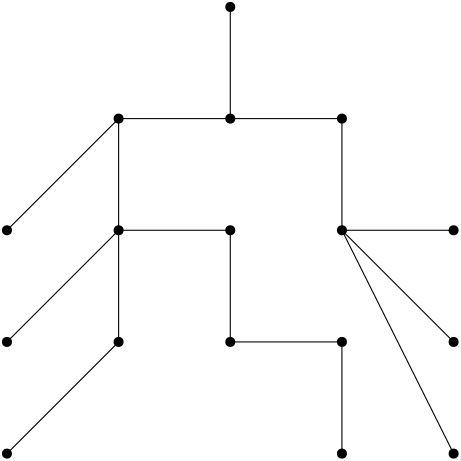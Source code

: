 <?xml version="1.0"?>
<!DOCTYPE ipe SYSTEM "ipe.dtd">
<ipe version="70107" creator="Ipe 7.1.8">
<info created="D:20151003131006" modified="D:20160214134452"/>
<ipestyle name="basic">
<symbol name="arrow/arc(spx)">
<path stroke="sym-stroke" fill="sym-stroke" pen="sym-pen">
0 0 m
-1 0.333 l
-1 -0.333 l
h
</path>
</symbol>
<symbol name="arrow/farc(spx)">
<path stroke="sym-stroke" fill="white" pen="sym-pen">
0 0 m
-1 0.333 l
-1 -0.333 l
h
</path>
</symbol>
<symbol name="arrow/ptarc(spx)">
<path stroke="sym-stroke" fill="sym-stroke" pen="sym-pen">
0 0 m
-1 0.333 l
-0.8 0 l
-1 -0.333 l
h
</path>
</symbol>
<symbol name="arrow/fptarc(spx)">
<path stroke="sym-stroke" fill="white" pen="sym-pen">
0 0 m
-1 0.333 l
-0.8 0 l
-1 -0.333 l
h
</path>
</symbol>
<symbol name="mark/circle(sx)" transformations="translations">
<path fill="sym-stroke">
0.6 0 0 0.6 0 0 e
0.4 0 0 0.4 0 0 e
</path>
</symbol>
<symbol name="mark/disk(sx)" transformations="translations">
<path fill="sym-stroke">
0.6 0 0 0.6 0 0 e
</path>
</symbol>
<symbol name="mark/fdisk(sfx)" transformations="translations">
<group>
<path fill="sym-fill">
0.5 0 0 0.5 0 0 e
</path>
<path fill="sym-stroke" fillrule="eofill">
0.6 0 0 0.6 0 0 e
0.4 0 0 0.4 0 0 e
</path>
</group>
</symbol>
<symbol name="mark/box(sx)" transformations="translations">
<path fill="sym-stroke" fillrule="eofill">
-0.6 -0.6 m
0.6 -0.6 l
0.6 0.6 l
-0.6 0.6 l
h
-0.4 -0.4 m
0.4 -0.4 l
0.4 0.4 l
-0.4 0.4 l
h
</path>
</symbol>
<symbol name="mark/square(sx)" transformations="translations">
<path fill="sym-stroke">
-0.6 -0.6 m
0.6 -0.6 l
0.6 0.6 l
-0.6 0.6 l
h
</path>
</symbol>
<symbol name="mark/fsquare(sfx)" transformations="translations">
<group>
<path fill="sym-fill">
-0.5 -0.5 m
0.5 -0.5 l
0.5 0.5 l
-0.5 0.5 l
h
</path>
<path fill="sym-stroke" fillrule="eofill">
-0.6 -0.6 m
0.6 -0.6 l
0.6 0.6 l
-0.6 0.6 l
h
-0.4 -0.4 m
0.4 -0.4 l
0.4 0.4 l
-0.4 0.4 l
h
</path>
</group>
</symbol>
<symbol name="mark/cross(sx)" transformations="translations">
<group>
<path fill="sym-stroke">
-0.43 -0.57 m
0.57 0.43 l
0.43 0.57 l
-0.57 -0.43 l
h
</path>
<path fill="sym-stroke">
-0.43 0.57 m
0.57 -0.43 l
0.43 -0.57 l
-0.57 0.43 l
h
</path>
</group>
</symbol>
<symbol name="arrow/fnormal(spx)">
<path stroke="sym-stroke" fill="white" pen="sym-pen">
0 0 m
-1 0.333 l
-1 -0.333 l
h
</path>
</symbol>
<symbol name="arrow/pointed(spx)">
<path stroke="sym-stroke" fill="sym-stroke" pen="sym-pen">
0 0 m
-1 0.333 l
-0.8 0 l
-1 -0.333 l
h
</path>
</symbol>
<symbol name="arrow/fpointed(spx)">
<path stroke="sym-stroke" fill="white" pen="sym-pen">
0 0 m
-1 0.333 l
-0.8 0 l
-1 -0.333 l
h
</path>
</symbol>
<symbol name="arrow/linear(spx)">
<path stroke="sym-stroke" pen="sym-pen">
-1 0.333 m
0 0 l
-1 -0.333 l
</path>
</symbol>
<symbol name="arrow/fdouble(spx)">
<path stroke="sym-stroke" fill="white" pen="sym-pen">
0 0 m
-1 0.333 l
-1 -0.333 l
h
-1 0 m
-2 0.333 l
-2 -0.333 l
h
</path>
</symbol>
<symbol name="arrow/double(spx)">
<path stroke="sym-stroke" fill="sym-stroke" pen="sym-pen">
0 0 m
-1 0.333 l
-1 -0.333 l
h
-1 0 m
-2 0.333 l
-2 -0.333 l
h
</path>
</symbol>
<pen name="heavier" value="0.8"/>
<pen name="fat" value="1.2"/>
<pen name="ultrafat" value="2"/>
<symbolsize name="large" value="5"/>
<symbolsize name="small" value="2"/>
<symbolsize name="tiny" value="1.1"/>
<arrowsize name="large" value="10"/>
<arrowsize name="small" value="5"/>
<arrowsize name="tiny" value="3"/>
<color name="red" value="1 0 0"/>
<color name="green" value="0 1 0"/>
<color name="blue" value="0 0 1"/>
<color name="yellow" value="1 1 0"/>
<color name="orange" value="1 0.647 0"/>
<color name="gold" value="1 0.843 0"/>
<color name="purple" value="0.627 0.125 0.941"/>
<color name="gray" value="0.745"/>
<color name="brown" value="0.647 0.165 0.165"/>
<color name="navy" value="0 0 0.502"/>
<color name="pink" value="1 0.753 0.796"/>
<color name="seagreen" value="0.18 0.545 0.341"/>
<color name="turquoise" value="0.251 0.878 0.816"/>
<color name="violet" value="0.933 0.51 0.933"/>
<color name="darkblue" value="0 0 0.545"/>
<color name="darkcyan" value="0 0.545 0.545"/>
<color name="darkgray" value="0.663"/>
<color name="darkgreen" value="0 0.392 0"/>
<color name="darkmagenta" value="0.545 0 0.545"/>
<color name="darkorange" value="1 0.549 0"/>
<color name="darkred" value="0.545 0 0"/>
<color name="lightblue" value="0.678 0.847 0.902"/>
<color name="lightcyan" value="0.878 1 1"/>
<color name="lightgray" value="0.827"/>
<color name="lightgreen" value="0.565 0.933 0.565"/>
<color name="lightyellow" value="1 1 0.878"/>
<dashstyle name="dashed" value="[4] 0"/>
<dashstyle name="dotted" value="[1 3] 0"/>
<dashstyle name="dash dotted" value="[4 2 1 2] 0"/>
<dashstyle name="dash dot dotted" value="[4 2 1 2 1 2] 0"/>
<textsize name="large" value="\large"/>
<textsize name="Large" value="\Large"/>
<textsize name="LARGE" value="\LARGE"/>
<textsize name="huge" value="\huge"/>
<textsize name="Huge" value="\Huge"/>
<textsize name="small" value="\small"/>
<textsize name="footnote" value="\footnotesize"/>
<textsize name="tiny" value="\tiny"/>
<textstyle name="center" begin="\begin{center}" end="\end{center}"/>
<textstyle name="itemize" begin="\begin{itemize}" end="\end{itemize}"/>
<textstyle name="item" begin="\begin{itemize}\item{}" end="\end{itemize}"/>
<gridsize name="4 pts" value="4"/>
<gridsize name="8 pts (~3 mm)" value="8"/>
<gridsize name="16 pts (~6 mm)" value="16"/>
<gridsize name="32 pts (~12 mm)" value="32"/>
<gridsize name="10 pts (~3.5 mm)" value="10"/>
<gridsize name="20 pts (~7 mm)" value="20"/>
<gridsize name="14 pts (~5 mm)" value="14"/>
<gridsize name="28 pts (~10 mm)" value="28"/>
<gridsize name="56 pts (~20 mm)" value="56"/>
<anglesize name="90 deg" value="90"/>
<anglesize name="60 deg" value="60"/>
<anglesize name="45 deg" value="45"/>
<anglesize name="30 deg" value="30"/>
<anglesize name="22.5 deg" value="22.5"/>
<tiling name="falling" angle="-60" step="4" width="1"/>
<tiling name="rising" angle="30" step="4" width="1"/>
</ipestyle>
<page>
<layer name="alpha"/>
<view layers="alpha" active="alpha"/>
<use layer="alpha" matrix="0 0.628117 -0.628117 0 345.397 247.002" name="mark/disk(sx)" pos="64 448" size="normal" stroke="black"/>
<use matrix="0 0.628117 -0.628117 0 345.397 247.002" name="mark/disk(sx)" pos="128 448" size="normal" stroke="black"/>
<use matrix="0 0.628117 -0.628117 0 345.397 247.002" name="mark/disk(sx)" pos="192 448" size="normal" stroke="black"/>
<use matrix="0 0.628117 -0.628117 0 345.397 247.002" name="mark/disk(sx)" pos="256 384" size="normal" stroke="black"/>
<use matrix="0 0.628117 -0.628117 0 345.397 247.002" name="mark/disk(sx)" pos="256 320" size="normal" stroke="black"/>
<use matrix="0 0.628117 -0.628117 0 345.397 247.002" name="mark/disk(sx)" pos="192 384" size="normal" stroke="black"/>
<use matrix="0 0.628117 -0.628117 0 345.397 247.002" name="mark/disk(sx)" pos="128 384" size="normal" stroke="black"/>
<use matrix="0 0.628117 -0.628117 0 345.397 247.002" name="mark/disk(sx)" pos="320 320" size="normal" stroke="black"/>
<use matrix="0 0.628117 -0.628117 0 345.397 247.002" name="mark/disk(sx)" pos="192 320" size="normal" stroke="black"/>
<use matrix="0 0.628117 -0.628117 0 345.397 247.002" name="mark/disk(sx)" pos="128 320" size="normal" stroke="black"/>
<use matrix="0 0.628117 -0.628117 0 345.397 247.002" name="mark/disk(sx)" pos="256 256" size="normal" stroke="black"/>
<use matrix="0 0.628117 -0.628117 0 345.397 247.002" name="mark/disk(sx)" pos="192 256" size="normal" stroke="black"/>
<use matrix="0 0.628117 -0.628117 0 345.397 247.002" name="mark/disk(sx)" pos="192 192" size="normal" stroke="black"/>
<use matrix="0 0.628117 -0.628117 0 345.397 247.002" name="mark/disk(sx)" pos="128 192" size="normal" stroke="black"/>
<use matrix="0 0.628117 -0.628117 0 345.397 247.002" name="mark/disk(sx)" pos="64 192" size="normal" stroke="black"/>
<path matrix="0 0.628117 -0.628117 0 345.397 247.002" stroke="black">
64 448 m
128 384 l
192 384 l
256 384 l
256 320 l
320 320 l
</path>
<path matrix="0 0.628117 -0.628117 0 345.397 247.002" stroke="black">
128 448 m
192 384 l
</path>
<path matrix="0 0.628117 -0.628117 0 345.397 247.002" stroke="black">
192 448 m
256 384 l
</path>
<path matrix="0 0.628117 -0.628117 0 345.397 247.002" stroke="black">
128 320 m
192 320 l
192 384 l
</path>
<path matrix="0 0.628117 -0.628117 0 345.397 247.002" stroke="black">
64 192 m
192 256 l
</path>
<path matrix="0 0.628117 -0.628117 0 345.397 247.002" stroke="black">
128 192 m
192 256 l
</path>
<path matrix="0 0.628117 -0.628117 0 345.397 247.002" stroke="black">
192 192 m
192 256 l
</path>
<path matrix="0 0.628117 -0.628117 0 345.397 247.002" stroke="black">
192 256 m
256 256 l
</path>
<path matrix="0 0.628117 -0.628117 0 345.397 247.002" stroke="black">
256 256 m
256 320 l
</path>
<use matrix="0 0.628117 -0.628117 0 345.397 247.002" name="mark/disk(sx)" pos="128 256" size="normal" stroke="black"/>
<use matrix="0 0.628117 -0.628117 0 345.397 247.002" name="mark/disk(sx)" pos="64 256" size="normal" stroke="black"/>
<path matrix="0 0.628117 -0.628117 0 345.397 247.002" stroke="black">
64 256 m
128 256 l
128 320 l
</path>
</page>
</ipe>
